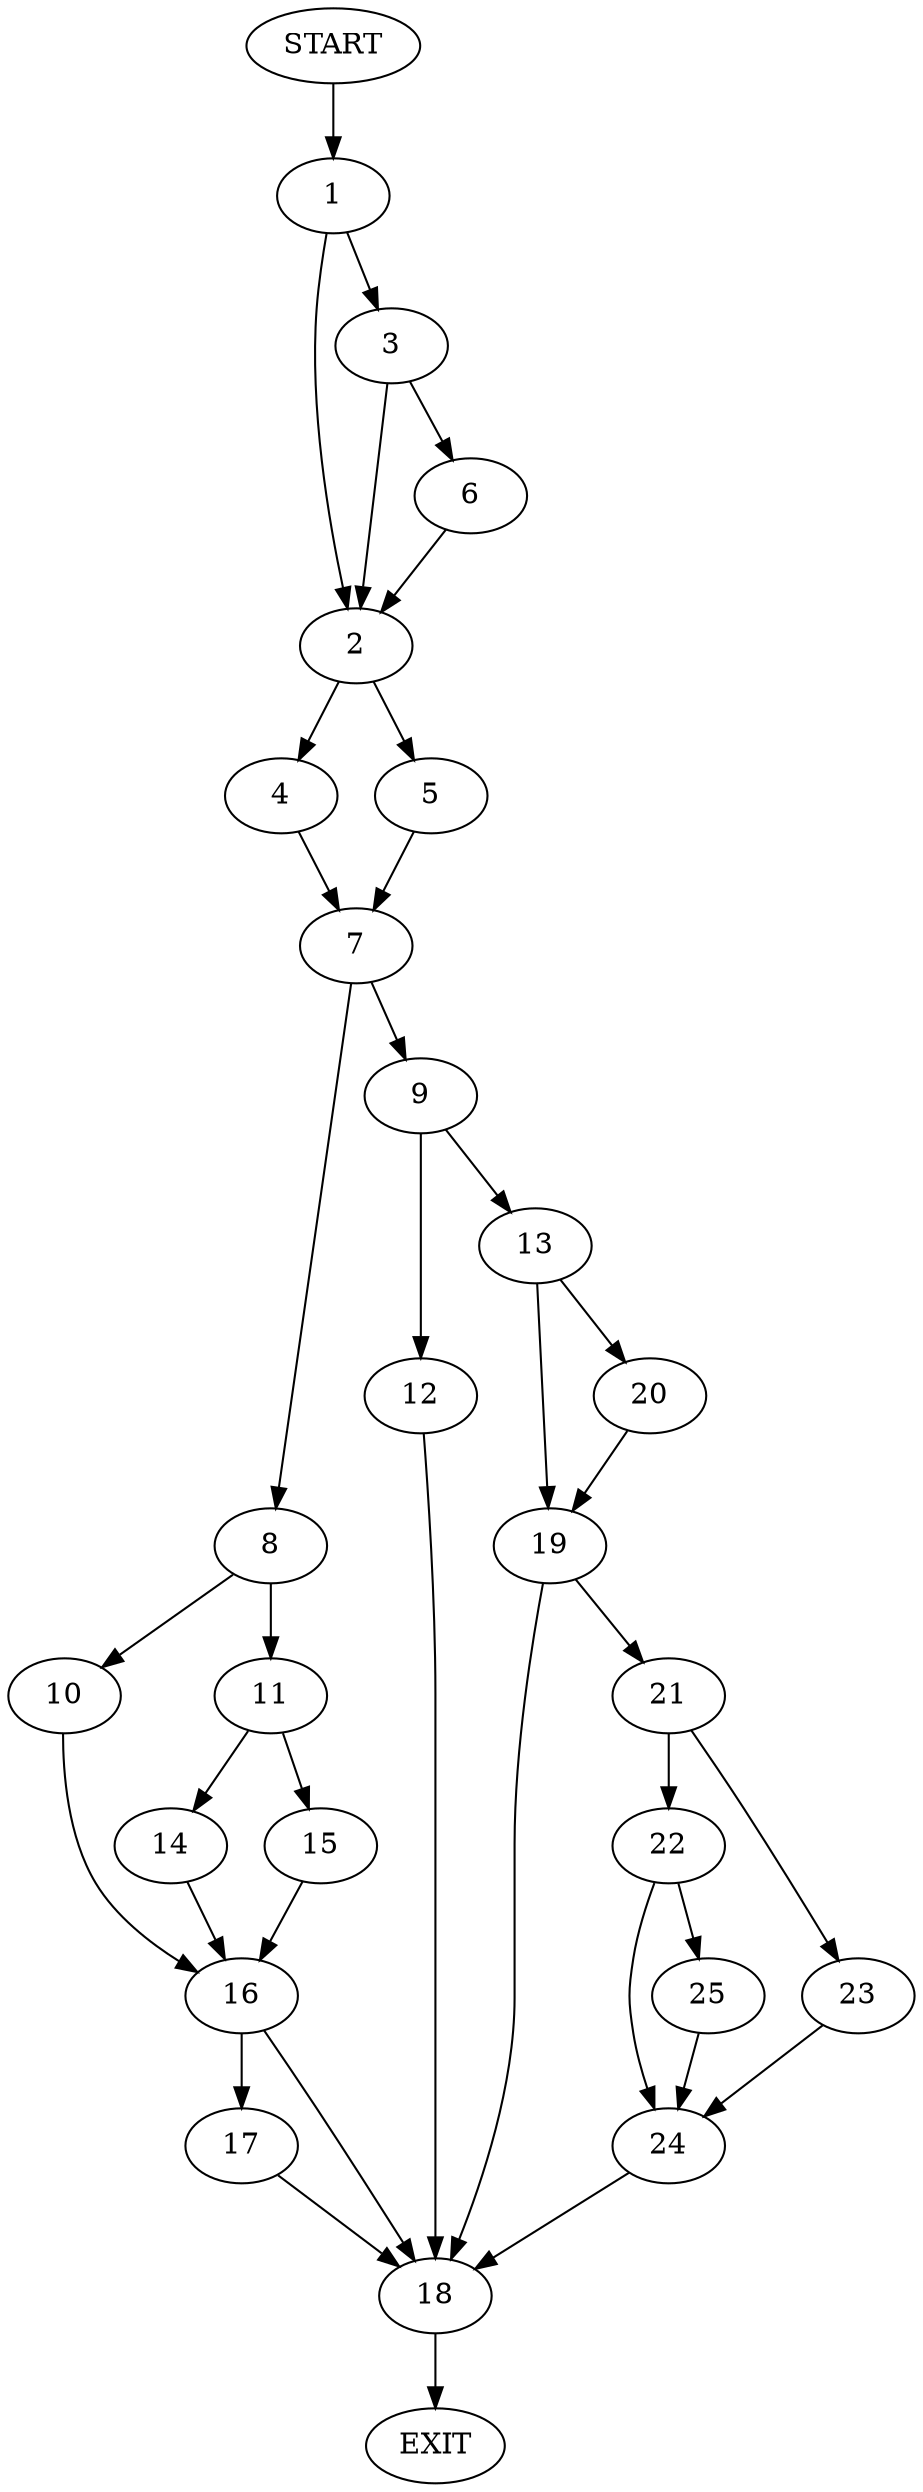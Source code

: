 digraph {
0 [label="START"]
26 [label="EXIT"]
0 -> 1
1 -> 2
1 -> 3
2 -> 4
2 -> 5
3 -> 6
3 -> 2
6 -> 2
5 -> 7
4 -> 7
7 -> 8
7 -> 9
8 -> 10
8 -> 11
9 -> 12
9 -> 13
11 -> 14
11 -> 15
10 -> 16
16 -> 17
16 -> 18
14 -> 16
15 -> 16
18 -> 26
17 -> 18
12 -> 18
13 -> 19
13 -> 20
20 -> 19
19 -> 21
19 -> 18
21 -> 22
21 -> 23
23 -> 24
22 -> 24
22 -> 25
24 -> 18
25 -> 24
}
